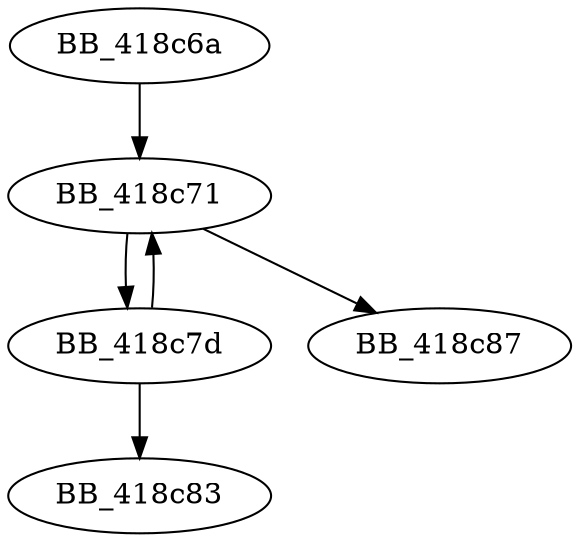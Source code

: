 DiGraph __GET_RTERRMSG{
BB_418c6a->BB_418c71
BB_418c71->BB_418c7d
BB_418c71->BB_418c87
BB_418c7d->BB_418c71
BB_418c7d->BB_418c83
}
